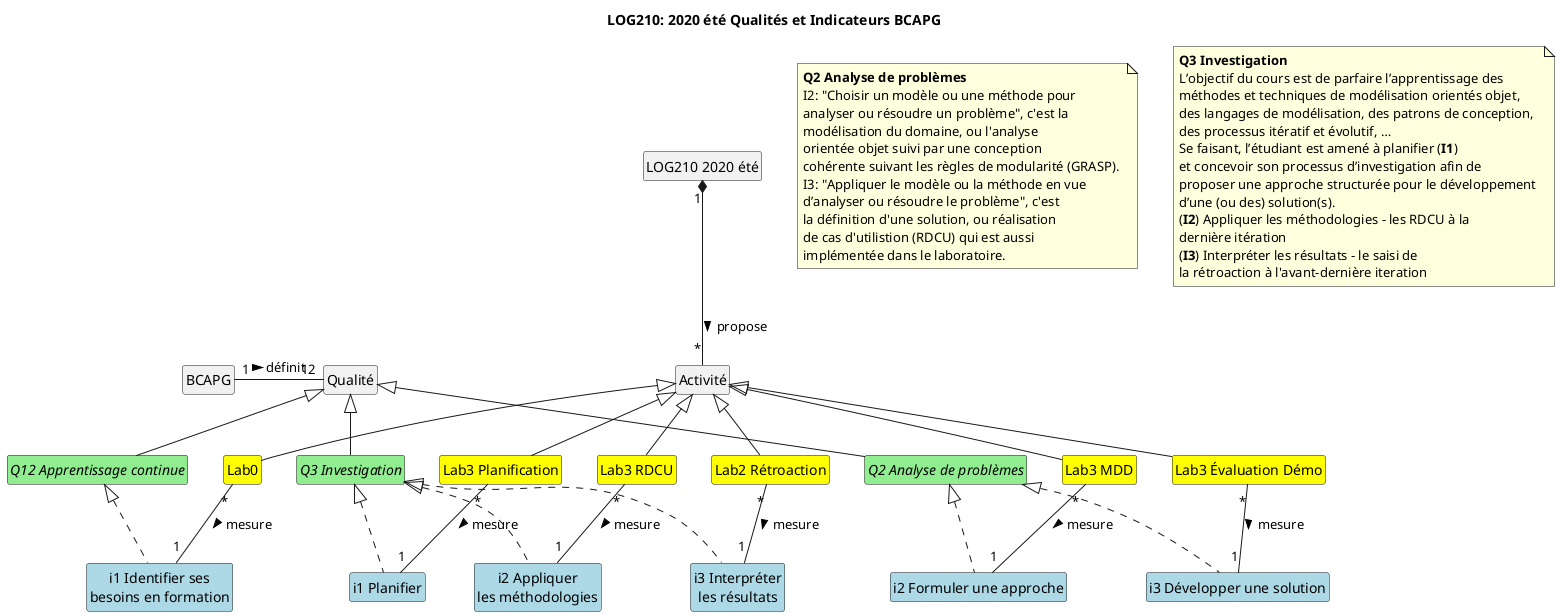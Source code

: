 @startuml diagram name
skinparam style strictuml
hide empty members
title LOG210: 2020 été Qualités et Indicateurs BCAPG
class "BCAPG" as BCAPG
BCAPG "1" - "12" Qualité : définit >
abstract class "Q12 Apprentissage continue" as Q12 #lightgreen extends Qualité
class "i1 Identifier ses\nbesoins en formation" as Q12i1 #lightblue implements Q12
abstract class "Q2 Analyse de problèmes" as Q2 #lightgreen extends Qualité
class "i2 Formuler une approche" as Q2i2 #lightblue implements Q2
class "i3 Développer une solution" as Q2i3 #lightblue implements Q2

abstract class "Q3 Investigation" as Q3 #lightgreen extends Qualité
class "LOG210 2020 été" as LOG210
class "i1 Planifier" as Q3i1 #lightblue implements Q3
class "i2 Appliquer\nles méthodologies" as Q3i2 #lightblue implements Q3
class "i3 Interpréter\nles résultats" as Q3i3 #lightblue implements Q3

class "Activité" as activité

class "Lab0" as lab0 #yellow extends activité
class "Lab3 Planification" as lab3Plan #yellow extends activité
class "Lab3 RDCU" as lab3RDCU #yellow extends activité
class "Lab2 Rétroaction" as lab2Feedback #yellow extends activité
class "Lab3 MDD" as lab3MDD #yellow extends activité
class "Lab3 Évaluation Démo" as lab3Démo #yellow extends activité

LOG210 "1" *-- "*" activité : propose >

'mapping
lab0 "*" -- "1" Q12i1 : mesure >
lab3Plan "*" -- "1" Q3i1 : mesure >
lab3RDCU "*" -- "1" Q3i2 : mesure >
lab2Feedback "*" -- "1" Q3i3 : mesure >
lab3MDD "*" -- "1" Q2i2 : mesure >
lab3Démo "*" -- "1" Q2i3 : mesure >

note as q2note
**Q2 Analyse de problèmes**
I2: "Choisir un modèle ou une méthode pour 
analyser ou résoudre un problème", c'est la 
modélisation du domaine, ou l'analyse 
orientée objet suivi par une conception 
cohérente suivant les règles de modularité (GRASP). 
I3: "Appliquer le modèle ou la méthode en vue 
d’analyser ou résoudre le problème", c'est 
la définition d'une solution, ou réalisation 
de cas d'utilistion (RDCU) qui est aussi 
implémentée dans le laboratoire.
end note

note as q3note
**Q3 Investigation**
L’objectif du cours est de parfaire l’apprentissage des 
méthodes et techniques de modélisation orientés objet, 
des langages de modélisation, des patrons de conception, 
des processus itératif et évolutif, … 
Se faisant, l’étudiant est amené à planifier (**I1**) 
et concevoir son processus d’investigation afin de 
proposer une approche structurée pour le développement 
d’une (ou des) solution(s).
(**I2**) Appliquer les méthodologies - les RDCU à la 
dernière itération
(**I3**) Interpréter les résultats - le saisi de 
la rétroaction à l'avant-dernière iteration
end note

@enduml

